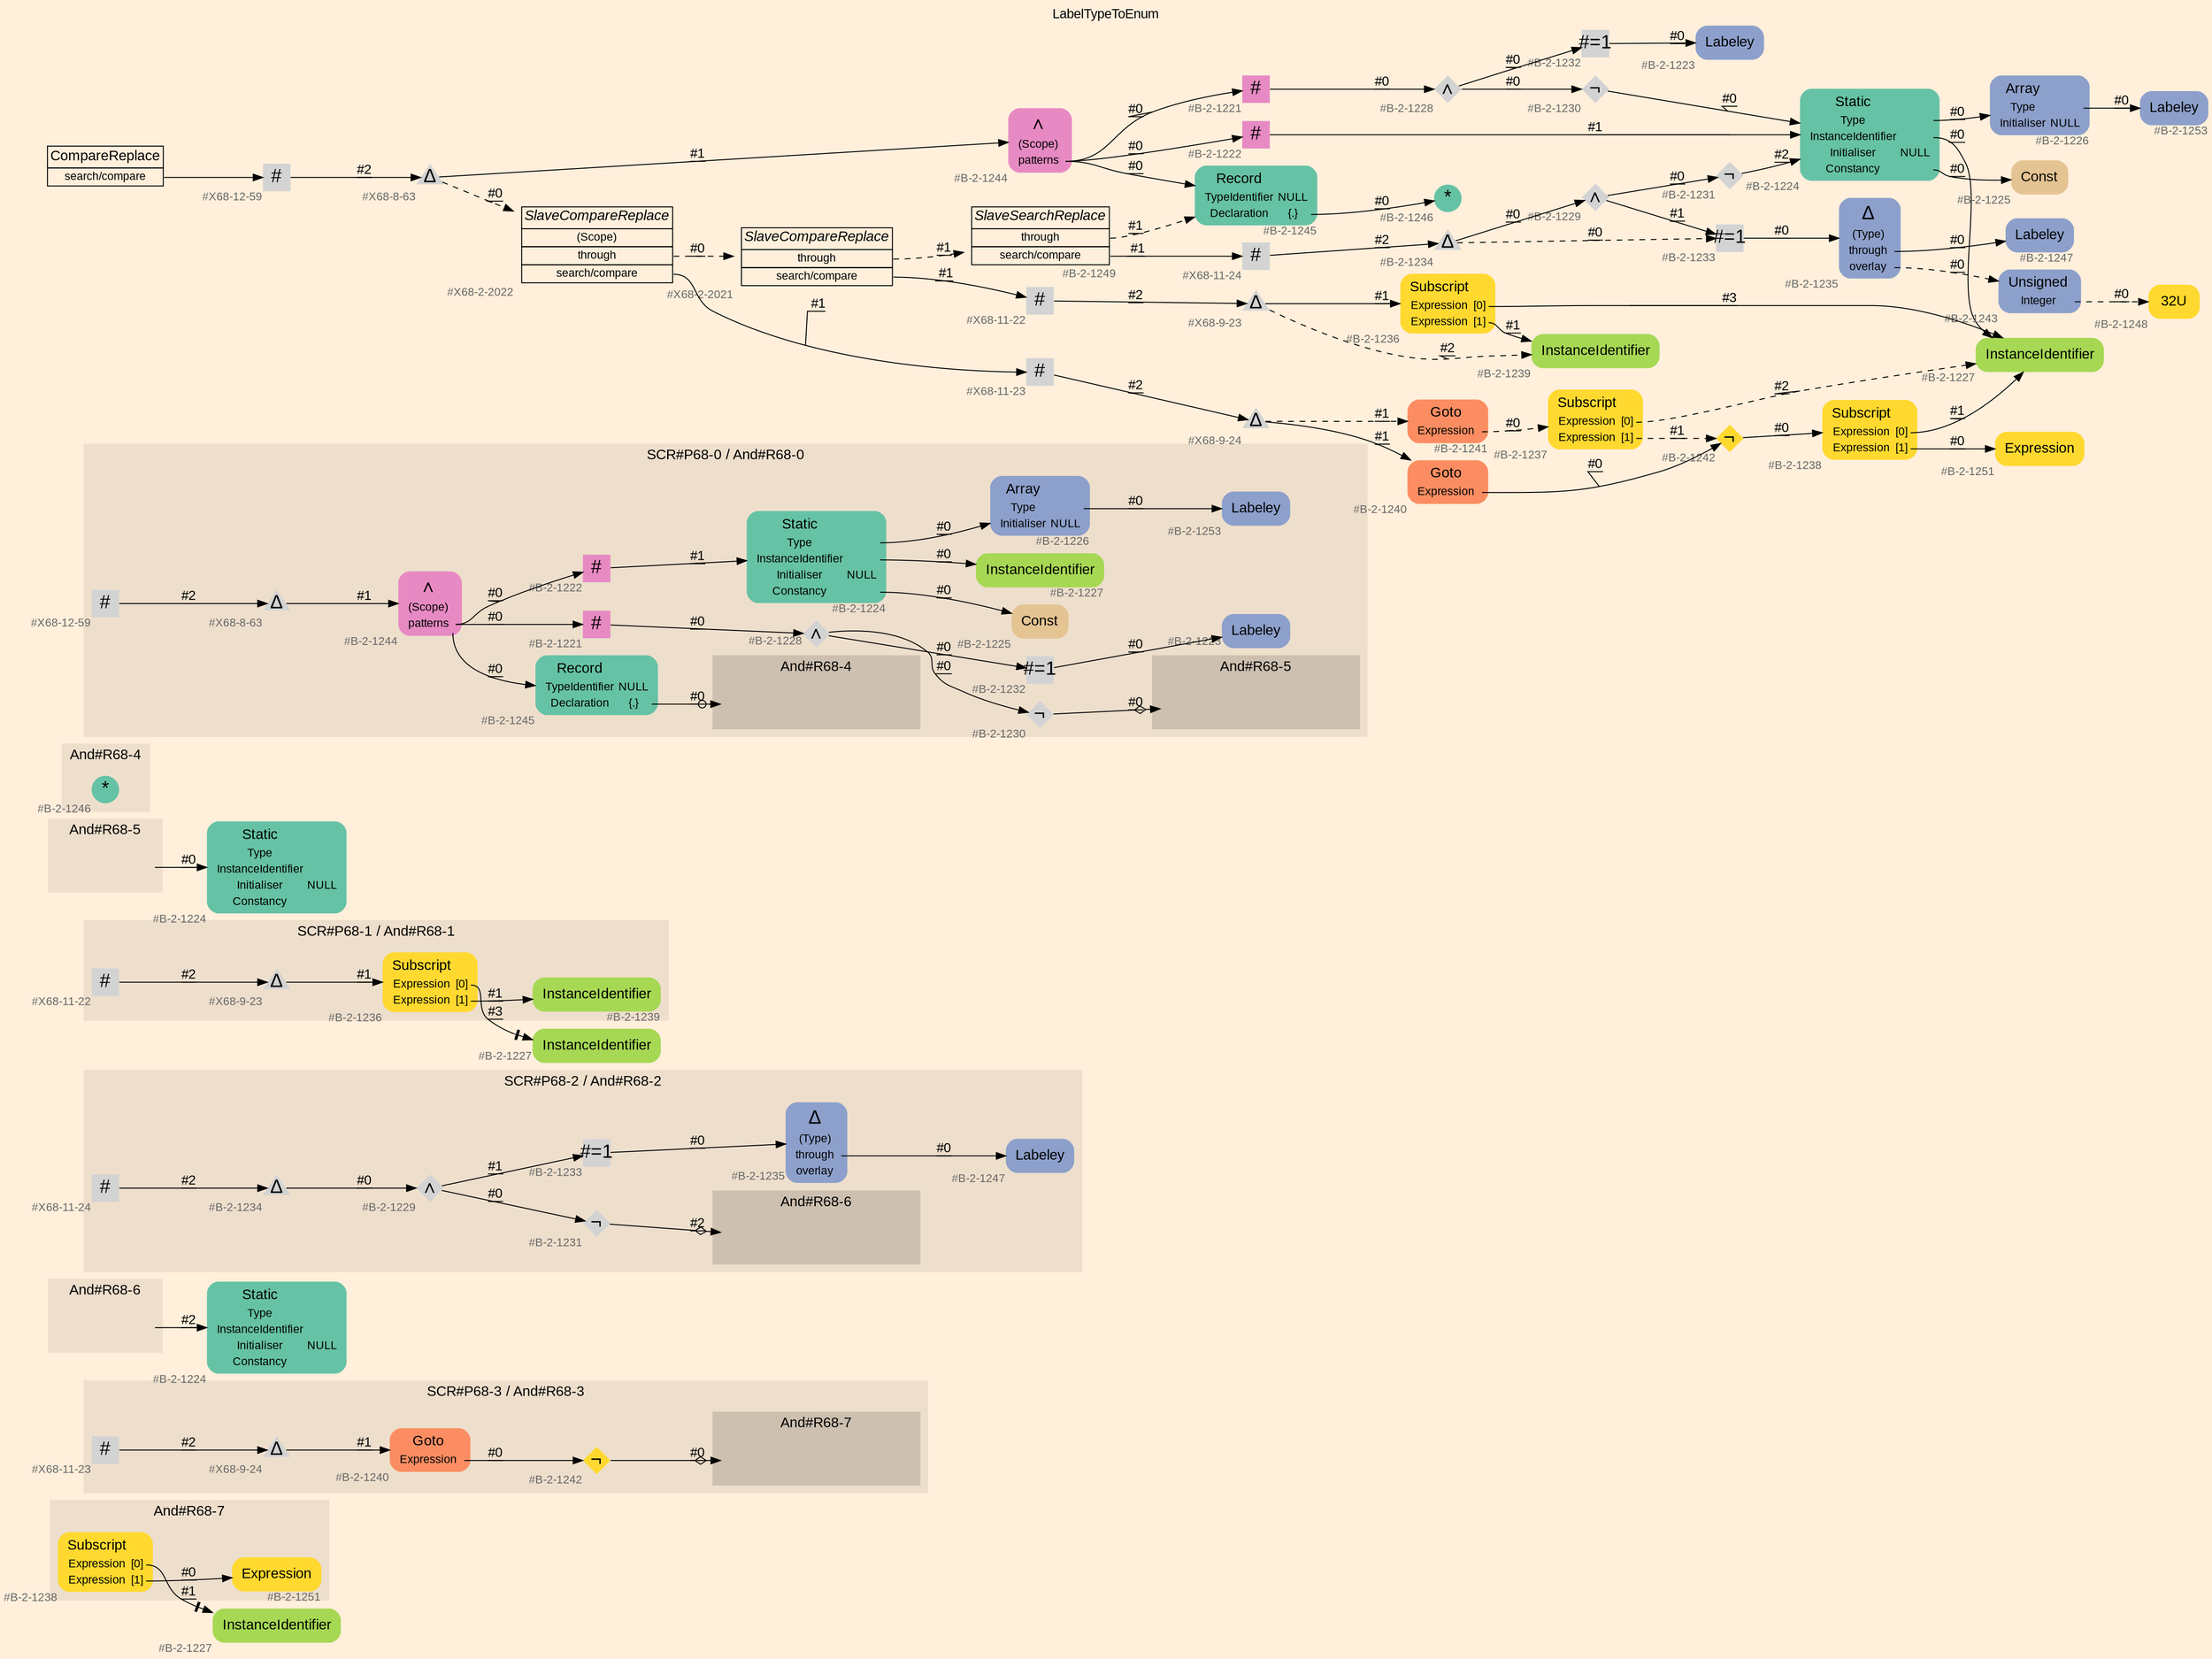 digraph "LabelTypeToEnum" {
label = "LabelTypeToEnum"
labelloc = t
graph [
    rankdir = "LR"
    ranksep = 0.3
    bgcolor = antiquewhite1
    color = black
    fontcolor = black
    fontname = "Arial"
];
node [
    fontname = "Arial"
];
edge [
    fontname = "Arial"
];

// -------------------- figure And#R68-7 --------------------
// -------- region And#R68-7 ----------
subgraph "clusterAnd#R68-7" {
    label = "And#R68-7"
    style = "filled"
    color = antiquewhite2
    fontsize = "15"
    // -------- block And#R68-7/#B-2-1251 ----------
    "And#R68-7/#B-2-1251" [
        fillcolor = "/set28/6"
        xlabel = "#B-2-1251"
        fontsize = "12"
        fontcolor = grey40
        shape = "plaintext"
        label = <<TABLE BORDER="0" CELLBORDER="0" CELLSPACING="0">
         <TR><TD><FONT COLOR="black" POINT-SIZE="15">Expression</FONT></TD></TR>
        </TABLE>>
        style = "rounded,filled"
    ];
    
    // -------- block And#R68-7/#B-2-1238 ----------
    "And#R68-7/#B-2-1238" [
        fillcolor = "/set28/6"
        xlabel = "#B-2-1238"
        fontsize = "12"
        fontcolor = grey40
        shape = "plaintext"
        label = <<TABLE BORDER="0" CELLBORDER="0" CELLSPACING="0">
         <TR><TD><FONT COLOR="black" POINT-SIZE="15">Subscript</FONT></TD></TR>
         <TR><TD><FONT COLOR="black" POINT-SIZE="12">Expression</FONT></TD><TD PORT="port0"><FONT COLOR="black" POINT-SIZE="12">[0]</FONT></TD></TR>
         <TR><TD><FONT COLOR="black" POINT-SIZE="12">Expression</FONT></TD><TD PORT="port1"><FONT COLOR="black" POINT-SIZE="12">[1]</FONT></TD></TR>
        </TABLE>>
        style = "rounded,filled"
    ];
    
}

// -------- block And#R68-7/#B-2-1227 ----------
"And#R68-7/#B-2-1227" [
    fillcolor = "/set28/5"
    xlabel = "#B-2-1227"
    fontsize = "12"
    fontcolor = grey40
    shape = "plaintext"
    label = <<TABLE BORDER="0" CELLBORDER="0" CELLSPACING="0">
     <TR><TD><FONT COLOR="black" POINT-SIZE="15">InstanceIdentifier</FONT></TD></TR>
    </TABLE>>
    style = "rounded,filled"
];

"And#R68-7/#B-2-1238":port0 -> "And#R68-7/#B-2-1227" [
    arrowhead="normalnonetee"
    label = "#1"
    decorate = true
    color = black
    fontcolor = black
];

"And#R68-7/#B-2-1238":port1 -> "And#R68-7/#B-2-1251" [
    label = "#0"
    decorate = true
    color = black
    fontcolor = black
];


// -------------------- figure And#R68-3 --------------------
// -------- region And#R68-3 ----------
subgraph "clusterAnd#R68-3" {
    label = "SCR#P68-3 / And#R68-3"
    style = "filled"
    color = antiquewhite2
    fontsize = "15"
    // -------- block And#R68-3/#B-2-1240 ----------
    "And#R68-3/#B-2-1240" [
        fillcolor = "/set28/2"
        xlabel = "#B-2-1240"
        fontsize = "12"
        fontcolor = grey40
        shape = "plaintext"
        label = <<TABLE BORDER="0" CELLBORDER="0" CELLSPACING="0">
         <TR><TD><FONT COLOR="black" POINT-SIZE="15">Goto</FONT></TD></TR>
         <TR><TD><FONT COLOR="black" POINT-SIZE="12">Expression</FONT></TD><TD PORT="port0"></TD></TR>
        </TABLE>>
        style = "rounded,filled"
    ];
    
    // -------- block And#R68-3/#B-2-1242 ----------
    "And#R68-3/#B-2-1242" [
        fillcolor = "/set28/6"
        xlabel = "#B-2-1242"
        fontsize = "12"
        fontcolor = grey40
        shape = "diamond"
        label = <<FONT COLOR="black" POINT-SIZE="20">¬</FONT>>
        style = "filled"
        penwidth = 0.0
        fixedsize = true
        width = 0.4
        height = 0.4
    ];
    
    // -------- block And#R68-3/#X68-9-24 ----------
    "And#R68-3/#X68-9-24" [
        xlabel = "#X68-9-24"
        fontsize = "12"
        fontcolor = grey40
        shape = "triangle"
        label = <<FONT COLOR="black" POINT-SIZE="20">Δ</FONT>>
        style = "filled"
        penwidth = 0.0
        fixedsize = true
        width = 0.4
        height = 0.4
    ];
    
    // -------- block And#R68-3/#X68-11-23 ----------
    "And#R68-3/#X68-11-23" [
        xlabel = "#X68-11-23"
        fontsize = "12"
        fontcolor = grey40
        shape = "square"
        label = <<FONT COLOR="black" POINT-SIZE="20">#</FONT>>
        style = "filled"
        penwidth = 0.0
        fixedsize = true
        width = 0.4
        height = 0.4
    ];
    
    // -------- region And#R68-3/And#R68-7 ----------
    subgraph "clusterAnd#R68-3/And#R68-7" {
        label = "And#R68-7"
        style = "filled"
        color = antiquewhite3
        fontsize = "15"
        // -------- block And#R68-3/And#R68-7/#B-2-1238 ----------
        "And#R68-3/And#R68-7/#B-2-1238" [
            fillcolor = "/set28/6"
            xlabel = "#B-2-1238"
            fontsize = "12"
            fontcolor = grey40
            shape = "none"
            style = "invisible"
        ];
        
    }
    
}

"And#R68-3/#B-2-1240":port0 -> "And#R68-3/#B-2-1242" [
    label = "#0"
    decorate = true
    color = black
    fontcolor = black
];

"And#R68-3/#B-2-1242" -> "And#R68-3/And#R68-7/#B-2-1238" [
    arrowhead="normalnoneodiamond"
    label = "#0"
    decorate = true
    color = black
    fontcolor = black
];

"And#R68-3/#X68-9-24" -> "And#R68-3/#B-2-1240" [
    label = "#1"
    decorate = true
    color = black
    fontcolor = black
];

"And#R68-3/#X68-11-23" -> "And#R68-3/#X68-9-24" [
    label = "#2"
    decorate = true
    color = black
    fontcolor = black
];


// -------------------- figure And#R68-6 --------------------
// -------- region And#R68-6 ----------
subgraph "clusterAnd#R68-6" {
    label = "And#R68-6"
    style = "filled"
    color = antiquewhite2
    fontsize = "15"
    // -------- block And#R68-6/IRIP ----------
    "And#R68-6/IRIP" [
        fontsize = "12"
        fontcolor = grey40
        shape = "none"
        style = "invisible"
    ];
    
}

// -------- block And#R68-6/#B-2-1224 ----------
"And#R68-6/#B-2-1224" [
    fillcolor = "/set28/1"
    xlabel = "#B-2-1224"
    fontsize = "12"
    fontcolor = grey40
    shape = "plaintext"
    label = <<TABLE BORDER="0" CELLBORDER="0" CELLSPACING="0">
     <TR><TD><FONT COLOR="black" POINT-SIZE="15">Static</FONT></TD></TR>
     <TR><TD><FONT COLOR="black" POINT-SIZE="12">Type</FONT></TD><TD PORT="port0"></TD></TR>
     <TR><TD><FONT COLOR="black" POINT-SIZE="12">InstanceIdentifier</FONT></TD><TD PORT="port1"></TD></TR>
     <TR><TD><FONT COLOR="black" POINT-SIZE="12">Initialiser</FONT></TD><TD PORT="port2"><FONT COLOR="black" POINT-SIZE="12">NULL</FONT></TD></TR>
     <TR><TD><FONT COLOR="black" POINT-SIZE="12">Constancy</FONT></TD><TD PORT="port3"></TD></TR>
    </TABLE>>
    style = "rounded,filled"
];

"And#R68-6/IRIP" -> "And#R68-6/#B-2-1224" [
    label = "#2"
    decorate = true
    color = black
    fontcolor = black
];


// -------------------- figure And#R68-2 --------------------
// -------- region And#R68-2 ----------
subgraph "clusterAnd#R68-2" {
    label = "SCR#P68-2 / And#R68-2"
    style = "filled"
    color = antiquewhite2
    fontsize = "15"
    // -------- block And#R68-2/#X68-11-24 ----------
    "And#R68-2/#X68-11-24" [
        xlabel = "#X68-11-24"
        fontsize = "12"
        fontcolor = grey40
        shape = "square"
        label = <<FONT COLOR="black" POINT-SIZE="20">#</FONT>>
        style = "filled"
        penwidth = 0.0
        fixedsize = true
        width = 0.4
        height = 0.4
    ];
    
    // -------- block And#R68-2/#B-2-1231 ----------
    "And#R68-2/#B-2-1231" [
        xlabel = "#B-2-1231"
        fontsize = "12"
        fontcolor = grey40
        shape = "diamond"
        label = <<FONT COLOR="black" POINT-SIZE="20">¬</FONT>>
        style = "filled"
        penwidth = 0.0
        fixedsize = true
        width = 0.4
        height = 0.4
    ];
    
    // -------- block And#R68-2/#B-2-1235 ----------
    "And#R68-2/#B-2-1235" [
        fillcolor = "/set28/3"
        xlabel = "#B-2-1235"
        fontsize = "12"
        fontcolor = grey40
        shape = "plaintext"
        label = <<TABLE BORDER="0" CELLBORDER="0" CELLSPACING="0">
         <TR><TD><FONT COLOR="black" POINT-SIZE="20">Δ</FONT></TD></TR>
         <TR><TD><FONT COLOR="black" POINT-SIZE="12">(Type)</FONT></TD><TD PORT="port0"></TD></TR>
         <TR><TD><FONT COLOR="black" POINT-SIZE="12">through</FONT></TD><TD PORT="port1"></TD></TR>
         <TR><TD><FONT COLOR="black" POINT-SIZE="12">overlay</FONT></TD><TD PORT="port2"></TD></TR>
        </TABLE>>
        style = "rounded,filled"
    ];
    
    // -------- block And#R68-2/#B-2-1233 ----------
    "And#R68-2/#B-2-1233" [
        xlabel = "#B-2-1233"
        fontsize = "12"
        fontcolor = grey40
        shape = "square"
        label = <<FONT COLOR="black" POINT-SIZE="20">#=1</FONT>>
        style = "filled"
        penwidth = 0.0
        fixedsize = true
        width = 0.4
        height = 0.4
    ];
    
    // -------- block And#R68-2/#B-2-1234 ----------
    "And#R68-2/#B-2-1234" [
        xlabel = "#B-2-1234"
        fontsize = "12"
        fontcolor = grey40
        shape = "triangle"
        label = <<FONT COLOR="black" POINT-SIZE="20">Δ</FONT>>
        style = "filled"
        penwidth = 0.0
        fixedsize = true
        width = 0.4
        height = 0.4
    ];
    
    // -------- block And#R68-2/#B-2-1229 ----------
    "And#R68-2/#B-2-1229" [
        xlabel = "#B-2-1229"
        fontsize = "12"
        fontcolor = grey40
        shape = "diamond"
        label = <<FONT COLOR="black" POINT-SIZE="20">∧</FONT>>
        style = "filled"
        penwidth = 0.0
        fixedsize = true
        width = 0.4
        height = 0.4
    ];
    
    // -------- block And#R68-2/#B-2-1247 ----------
    "And#R68-2/#B-2-1247" [
        fillcolor = "/set28/3"
        xlabel = "#B-2-1247"
        fontsize = "12"
        fontcolor = grey40
        shape = "plaintext"
        label = <<TABLE BORDER="0" CELLBORDER="0" CELLSPACING="0">
         <TR><TD><FONT COLOR="black" POINT-SIZE="15">Labeley</FONT></TD></TR>
        </TABLE>>
        style = "rounded,filled"
    ];
    
    // -------- region And#R68-2/And#R68-6 ----------
    subgraph "clusterAnd#R68-2/And#R68-6" {
        label = "And#R68-6"
        style = "filled"
        color = antiquewhite3
        fontsize = "15"
        // -------- block And#R68-2/And#R68-6/#B-2-1224 ----------
        "And#R68-2/And#R68-6/#B-2-1224" [
            fillcolor = "/set28/1"
            xlabel = "#B-2-1224"
            fontsize = "12"
            fontcolor = grey40
            shape = "none"
            style = "invisible"
        ];
        
    }
    
}

"And#R68-2/#X68-11-24" -> "And#R68-2/#B-2-1234" [
    label = "#2"
    decorate = true
    color = black
    fontcolor = black
];

"And#R68-2/#B-2-1231" -> "And#R68-2/And#R68-6/#B-2-1224" [
    arrowhead="normalnoneodiamond"
    label = "#2"
    decorate = true
    color = black
    fontcolor = black
];

"And#R68-2/#B-2-1235":port1 -> "And#R68-2/#B-2-1247" [
    label = "#0"
    decorate = true
    color = black
    fontcolor = black
];

"And#R68-2/#B-2-1233" -> "And#R68-2/#B-2-1235" [
    label = "#0"
    decorate = true
    color = black
    fontcolor = black
];

"And#R68-2/#B-2-1234" -> "And#R68-2/#B-2-1229" [
    label = "#0"
    decorate = true
    color = black
    fontcolor = black
];

"And#R68-2/#B-2-1229" -> "And#R68-2/#B-2-1233" [
    label = "#1"
    decorate = true
    color = black
    fontcolor = black
];

"And#R68-2/#B-2-1229" -> "And#R68-2/#B-2-1231" [
    label = "#0"
    decorate = true
    color = black
    fontcolor = black
];


// -------------------- figure And#R68-1 --------------------
// -------- region And#R68-1 ----------
subgraph "clusterAnd#R68-1" {
    label = "SCR#P68-1 / And#R68-1"
    style = "filled"
    color = antiquewhite2
    fontsize = "15"
    // -------- block And#R68-1/#B-2-1236 ----------
    "And#R68-1/#B-2-1236" [
        fillcolor = "/set28/6"
        xlabel = "#B-2-1236"
        fontsize = "12"
        fontcolor = grey40
        shape = "plaintext"
        label = <<TABLE BORDER="0" CELLBORDER="0" CELLSPACING="0">
         <TR><TD><FONT COLOR="black" POINT-SIZE="15">Subscript</FONT></TD></TR>
         <TR><TD><FONT COLOR="black" POINT-SIZE="12">Expression</FONT></TD><TD PORT="port0"><FONT COLOR="black" POINT-SIZE="12">[0]</FONT></TD></TR>
         <TR><TD><FONT COLOR="black" POINT-SIZE="12">Expression</FONT></TD><TD PORT="port1"><FONT COLOR="black" POINT-SIZE="12">[1]</FONT></TD></TR>
        </TABLE>>
        style = "rounded,filled"
    ];
    
    // -------- block And#R68-1/#B-2-1239 ----------
    "And#R68-1/#B-2-1239" [
        fillcolor = "/set28/5"
        xlabel = "#B-2-1239"
        fontsize = "12"
        fontcolor = grey40
        shape = "plaintext"
        label = <<TABLE BORDER="0" CELLBORDER="0" CELLSPACING="0">
         <TR><TD><FONT COLOR="black" POINT-SIZE="15">InstanceIdentifier</FONT></TD></TR>
        </TABLE>>
        style = "rounded,filled"
    ];
    
    // -------- block And#R68-1/#X68-9-23 ----------
    "And#R68-1/#X68-9-23" [
        xlabel = "#X68-9-23"
        fontsize = "12"
        fontcolor = grey40
        shape = "triangle"
        label = <<FONT COLOR="black" POINT-SIZE="20">Δ</FONT>>
        style = "filled"
        penwidth = 0.0
        fixedsize = true
        width = 0.4
        height = 0.4
    ];
    
    // -------- block And#R68-1/#X68-11-22 ----------
    "And#R68-1/#X68-11-22" [
        xlabel = "#X68-11-22"
        fontsize = "12"
        fontcolor = grey40
        shape = "square"
        label = <<FONT COLOR="black" POINT-SIZE="20">#</FONT>>
        style = "filled"
        penwidth = 0.0
        fixedsize = true
        width = 0.4
        height = 0.4
    ];
    
}

// -------- block And#R68-1/#B-2-1227 ----------
"And#R68-1/#B-2-1227" [
    fillcolor = "/set28/5"
    xlabel = "#B-2-1227"
    fontsize = "12"
    fontcolor = grey40
    shape = "plaintext"
    label = <<TABLE BORDER="0" CELLBORDER="0" CELLSPACING="0">
     <TR><TD><FONT COLOR="black" POINT-SIZE="15">InstanceIdentifier</FONT></TD></TR>
    </TABLE>>
    style = "rounded,filled"
];

"And#R68-1/#B-2-1236":port0 -> "And#R68-1/#B-2-1227" [
    arrowhead="normalnonetee"
    label = "#3"
    decorate = true
    color = black
    fontcolor = black
];

"And#R68-1/#B-2-1236":port1 -> "And#R68-1/#B-2-1239" [
    label = "#1"
    decorate = true
    color = black
    fontcolor = black
];

"And#R68-1/#X68-9-23" -> "And#R68-1/#B-2-1236" [
    label = "#1"
    decorate = true
    color = black
    fontcolor = black
];

"And#R68-1/#X68-11-22" -> "And#R68-1/#X68-9-23" [
    label = "#2"
    decorate = true
    color = black
    fontcolor = black
];


// -------------------- figure And#R68-5 --------------------
// -------- region And#R68-5 ----------
subgraph "clusterAnd#R68-5" {
    label = "And#R68-5"
    style = "filled"
    color = antiquewhite2
    fontsize = "15"
    // -------- block And#R68-5/IRIP ----------
    "And#R68-5/IRIP" [
        fontsize = "12"
        fontcolor = grey40
        shape = "none"
        style = "invisible"
    ];
    
}

// -------- block And#R68-5/#B-2-1224 ----------
"And#R68-5/#B-2-1224" [
    fillcolor = "/set28/1"
    xlabel = "#B-2-1224"
    fontsize = "12"
    fontcolor = grey40
    shape = "plaintext"
    label = <<TABLE BORDER="0" CELLBORDER="0" CELLSPACING="0">
     <TR><TD><FONT COLOR="black" POINT-SIZE="15">Static</FONT></TD></TR>
     <TR><TD><FONT COLOR="black" POINT-SIZE="12">Type</FONT></TD><TD PORT="port0"></TD></TR>
     <TR><TD><FONT COLOR="black" POINT-SIZE="12">InstanceIdentifier</FONT></TD><TD PORT="port1"></TD></TR>
     <TR><TD><FONT COLOR="black" POINT-SIZE="12">Initialiser</FONT></TD><TD PORT="port2"><FONT COLOR="black" POINT-SIZE="12">NULL</FONT></TD></TR>
     <TR><TD><FONT COLOR="black" POINT-SIZE="12">Constancy</FONT></TD><TD PORT="port3"></TD></TR>
    </TABLE>>
    style = "rounded,filled"
];

"And#R68-5/IRIP" -> "And#R68-5/#B-2-1224" [
    label = "#0"
    decorate = true
    color = black
    fontcolor = black
];


// -------------------- figure And#R68-4 --------------------
// -------- region And#R68-4 ----------
subgraph "clusterAnd#R68-4" {
    label = "And#R68-4"
    style = "filled"
    color = antiquewhite2
    fontsize = "15"
    // -------- block And#R68-4/#B-2-1246 ----------
    "And#R68-4/#B-2-1246" [
        fillcolor = "/set28/1"
        xlabel = "#B-2-1246"
        fontsize = "12"
        fontcolor = grey40
        shape = "circle"
        label = <<FONT COLOR="black" POINT-SIZE="20">*</FONT>>
        style = "filled"
        penwidth = 0.0
        fixedsize = true
        width = 0.4
        height = 0.4
    ];
    
}


// -------------------- figure And#R68-0 --------------------
// -------- region And#R68-0 ----------
subgraph "clusterAnd#R68-0" {
    label = "SCR#P68-0 / And#R68-0"
    style = "filled"
    color = antiquewhite2
    fontsize = "15"
    // -------- block And#R68-0/#B-2-1226 ----------
    "And#R68-0/#B-2-1226" [
        fillcolor = "/set28/3"
        xlabel = "#B-2-1226"
        fontsize = "12"
        fontcolor = grey40
        shape = "plaintext"
        label = <<TABLE BORDER="0" CELLBORDER="0" CELLSPACING="0">
         <TR><TD><FONT COLOR="black" POINT-SIZE="15">Array</FONT></TD></TR>
         <TR><TD><FONT COLOR="black" POINT-SIZE="12">Type</FONT></TD><TD PORT="port0"></TD></TR>
         <TR><TD><FONT COLOR="black" POINT-SIZE="12">Initialiser</FONT></TD><TD PORT="port1"><FONT COLOR="black" POINT-SIZE="12">NULL</FONT></TD></TR>
        </TABLE>>
        style = "rounded,filled"
    ];
    
    // -------- block And#R68-0/#B-2-1223 ----------
    "And#R68-0/#B-2-1223" [
        fillcolor = "/set28/3"
        xlabel = "#B-2-1223"
        fontsize = "12"
        fontcolor = grey40
        shape = "plaintext"
        label = <<TABLE BORDER="0" CELLBORDER="0" CELLSPACING="0">
         <TR><TD><FONT COLOR="black" POINT-SIZE="15">Labeley</FONT></TD></TR>
        </TABLE>>
        style = "rounded,filled"
    ];
    
    // -------- block And#R68-0/#X68-8-63 ----------
    "And#R68-0/#X68-8-63" [
        xlabel = "#X68-8-63"
        fontsize = "12"
        fontcolor = grey40
        shape = "triangle"
        label = <<FONT COLOR="black" POINT-SIZE="20">Δ</FONT>>
        style = "filled"
        penwidth = 0.0
        fixedsize = true
        width = 0.4
        height = 0.4
    ];
    
    // -------- block And#R68-0/#B-2-1232 ----------
    "And#R68-0/#B-2-1232" [
        xlabel = "#B-2-1232"
        fontsize = "12"
        fontcolor = grey40
        shape = "square"
        label = <<FONT COLOR="black" POINT-SIZE="20">#=1</FONT>>
        style = "filled"
        penwidth = 0.0
        fixedsize = true
        width = 0.4
        height = 0.4
    ];
    
    // -------- block And#R68-0/#B-2-1245 ----------
    "And#R68-0/#B-2-1245" [
        fillcolor = "/set28/1"
        xlabel = "#B-2-1245"
        fontsize = "12"
        fontcolor = grey40
        shape = "plaintext"
        label = <<TABLE BORDER="0" CELLBORDER="0" CELLSPACING="0">
         <TR><TD><FONT COLOR="black" POINT-SIZE="15">Record</FONT></TD></TR>
         <TR><TD><FONT COLOR="black" POINT-SIZE="12">TypeIdentifier</FONT></TD><TD PORT="port0"><FONT COLOR="black" POINT-SIZE="12">NULL</FONT></TD></TR>
         <TR><TD><FONT COLOR="black" POINT-SIZE="12">Declaration</FONT></TD><TD PORT="port1"><FONT COLOR="black" POINT-SIZE="12">{.}</FONT></TD></TR>
        </TABLE>>
        style = "rounded,filled"
    ];
    
    // -------- block And#R68-0/#B-2-1221 ----------
    "And#R68-0/#B-2-1221" [
        fillcolor = "/set28/4"
        xlabel = "#B-2-1221"
        fontsize = "12"
        fontcolor = grey40
        shape = "square"
        label = <<FONT COLOR="black" POINT-SIZE="20">#</FONT>>
        style = "filled"
        penwidth = 0.0
        fixedsize = true
        width = 0.4
        height = 0.4
    ];
    
    // -------- block And#R68-0/#X68-12-59 ----------
    "And#R68-0/#X68-12-59" [
        xlabel = "#X68-12-59"
        fontsize = "12"
        fontcolor = grey40
        shape = "square"
        label = <<FONT COLOR="black" POINT-SIZE="20">#</FONT>>
        style = "filled"
        penwidth = 0.0
        fixedsize = true
        width = 0.4
        height = 0.4
    ];
    
    // -------- block And#R68-0/#B-2-1228 ----------
    "And#R68-0/#B-2-1228" [
        xlabel = "#B-2-1228"
        fontsize = "12"
        fontcolor = grey40
        shape = "diamond"
        label = <<FONT COLOR="black" POINT-SIZE="20">∧</FONT>>
        style = "filled"
        penwidth = 0.0
        fixedsize = true
        width = 0.4
        height = 0.4
    ];
    
    // -------- block And#R68-0/#B-2-1222 ----------
    "And#R68-0/#B-2-1222" [
        fillcolor = "/set28/4"
        xlabel = "#B-2-1222"
        fontsize = "12"
        fontcolor = grey40
        shape = "square"
        label = <<FONT COLOR="black" POINT-SIZE="20">#</FONT>>
        style = "filled"
        penwidth = 0.0
        fixedsize = true
        width = 0.4
        height = 0.4
    ];
    
    // -------- block And#R68-0/#B-2-1227 ----------
    "And#R68-0/#B-2-1227" [
        fillcolor = "/set28/5"
        xlabel = "#B-2-1227"
        fontsize = "12"
        fontcolor = grey40
        shape = "plaintext"
        label = <<TABLE BORDER="0" CELLBORDER="0" CELLSPACING="0">
         <TR><TD><FONT COLOR="black" POINT-SIZE="15">InstanceIdentifier</FONT></TD></TR>
        </TABLE>>
        style = "rounded,filled"
    ];
    
    // -------- block And#R68-0/#B-2-1224 ----------
    "And#R68-0/#B-2-1224" [
        fillcolor = "/set28/1"
        xlabel = "#B-2-1224"
        fontsize = "12"
        fontcolor = grey40
        shape = "plaintext"
        label = <<TABLE BORDER="0" CELLBORDER="0" CELLSPACING="0">
         <TR><TD><FONT COLOR="black" POINT-SIZE="15">Static</FONT></TD></TR>
         <TR><TD><FONT COLOR="black" POINT-SIZE="12">Type</FONT></TD><TD PORT="port0"></TD></TR>
         <TR><TD><FONT COLOR="black" POINT-SIZE="12">InstanceIdentifier</FONT></TD><TD PORT="port1"></TD></TR>
         <TR><TD><FONT COLOR="black" POINT-SIZE="12">Initialiser</FONT></TD><TD PORT="port2"><FONT COLOR="black" POINT-SIZE="12">NULL</FONT></TD></TR>
         <TR><TD><FONT COLOR="black" POINT-SIZE="12">Constancy</FONT></TD><TD PORT="port3"></TD></TR>
        </TABLE>>
        style = "rounded,filled"
    ];
    
    // -------- block And#R68-0/#B-2-1244 ----------
    "And#R68-0/#B-2-1244" [
        fillcolor = "/set28/4"
        xlabel = "#B-2-1244"
        fontsize = "12"
        fontcolor = grey40
        shape = "plaintext"
        label = <<TABLE BORDER="0" CELLBORDER="0" CELLSPACING="0">
         <TR><TD><FONT COLOR="black" POINT-SIZE="20">∧</FONT></TD></TR>
         <TR><TD><FONT COLOR="black" POINT-SIZE="12">(Scope)</FONT></TD><TD PORT="port0"></TD></TR>
         <TR><TD><FONT COLOR="black" POINT-SIZE="12">patterns</FONT></TD><TD PORT="port1"></TD></TR>
        </TABLE>>
        style = "rounded,filled"
    ];
    
    // -------- block And#R68-0/#B-2-1230 ----------
    "And#R68-0/#B-2-1230" [
        xlabel = "#B-2-1230"
        fontsize = "12"
        fontcolor = grey40
        shape = "diamond"
        label = <<FONT COLOR="black" POINT-SIZE="20">¬</FONT>>
        style = "filled"
        penwidth = 0.0
        fixedsize = true
        width = 0.4
        height = 0.4
    ];
    
    // -------- block And#R68-0/#B-2-1253 ----------
    "And#R68-0/#B-2-1253" [
        fillcolor = "/set28/3"
        xlabel = "#B-2-1253"
        fontsize = "12"
        fontcolor = grey40
        shape = "plaintext"
        label = <<TABLE BORDER="0" CELLBORDER="0" CELLSPACING="0">
         <TR><TD><FONT COLOR="black" POINT-SIZE="15">Labeley</FONT></TD></TR>
        </TABLE>>
        style = "rounded,filled"
    ];
    
    // -------- block And#R68-0/#B-2-1225 ----------
    "And#R68-0/#B-2-1225" [
        fillcolor = "/set28/7"
        xlabel = "#B-2-1225"
        fontsize = "12"
        fontcolor = grey40
        shape = "plaintext"
        label = <<TABLE BORDER="0" CELLBORDER="0" CELLSPACING="0">
         <TR><TD><FONT COLOR="black" POINT-SIZE="15">Const</FONT></TD></TR>
        </TABLE>>
        style = "rounded,filled"
    ];
    
    // -------- region And#R68-0/And#R68-4 ----------
    subgraph "clusterAnd#R68-0/And#R68-4" {
        label = "And#R68-4"
        style = "filled"
        color = antiquewhite3
        fontsize = "15"
        // -------- block And#R68-0/And#R68-4/#B-2-1246 ----------
        "And#R68-0/And#R68-4/#B-2-1246" [
            fillcolor = "/set28/1"
            xlabel = "#B-2-1246"
            fontsize = "12"
            fontcolor = grey40
            shape = "none"
            style = "invisible"
        ];
        
    }
    
    // -------- region And#R68-0/And#R68-5 ----------
    subgraph "clusterAnd#R68-0/And#R68-5" {
        label = "And#R68-5"
        style = "filled"
        color = antiquewhite3
        fontsize = "15"
        // -------- block And#R68-0/And#R68-5/#B-2-1224 ----------
        "And#R68-0/And#R68-5/#B-2-1224" [
            fillcolor = "/set28/1"
            xlabel = "#B-2-1224"
            fontsize = "12"
            fontcolor = grey40
            shape = "none"
            style = "invisible"
        ];
        
    }
    
}

"And#R68-0/#B-2-1226":port0 -> "And#R68-0/#B-2-1253" [
    label = "#0"
    decorate = true
    color = black
    fontcolor = black
];

"And#R68-0/#X68-8-63" -> "And#R68-0/#B-2-1244" [
    label = "#1"
    decorate = true
    color = black
    fontcolor = black
];

"And#R68-0/#B-2-1232" -> "And#R68-0/#B-2-1223" [
    label = "#0"
    decorate = true
    color = black
    fontcolor = black
];

"And#R68-0/#B-2-1245":port1 -> "And#R68-0/And#R68-4/#B-2-1246" [
    arrowhead="normalnoneodot"
    label = "#0"
    decorate = true
    color = black
    fontcolor = black
];

"And#R68-0/#B-2-1221" -> "And#R68-0/#B-2-1228" [
    label = "#0"
    decorate = true
    color = black
    fontcolor = black
];

"And#R68-0/#X68-12-59" -> "And#R68-0/#X68-8-63" [
    label = "#2"
    decorate = true
    color = black
    fontcolor = black
];

"And#R68-0/#B-2-1228" -> "And#R68-0/#B-2-1232" [
    label = "#0"
    decorate = true
    color = black
    fontcolor = black
];

"And#R68-0/#B-2-1228" -> "And#R68-0/#B-2-1230" [
    label = "#0"
    decorate = true
    color = black
    fontcolor = black
];

"And#R68-0/#B-2-1222" -> "And#R68-0/#B-2-1224" [
    label = "#1"
    decorate = true
    color = black
    fontcolor = black
];

"And#R68-0/#B-2-1224":port0 -> "And#R68-0/#B-2-1226" [
    label = "#0"
    decorate = true
    color = black
    fontcolor = black
];

"And#R68-0/#B-2-1224":port1 -> "And#R68-0/#B-2-1227" [
    label = "#0"
    decorate = true
    color = black
    fontcolor = black
];

"And#R68-0/#B-2-1224":port3 -> "And#R68-0/#B-2-1225" [
    label = "#0"
    decorate = true
    color = black
    fontcolor = black
];

"And#R68-0/#B-2-1244":port1 -> "And#R68-0/#B-2-1245" [
    label = "#0"
    decorate = true
    color = black
    fontcolor = black
];

"And#R68-0/#B-2-1244":port1 -> "And#R68-0/#B-2-1221" [
    label = "#0"
    decorate = true
    color = black
    fontcolor = black
];

"And#R68-0/#B-2-1244":port1 -> "And#R68-0/#B-2-1222" [
    label = "#0"
    decorate = true
    color = black
    fontcolor = black
];

"And#R68-0/#B-2-1230" -> "And#R68-0/And#R68-5/#B-2-1224" [
    arrowhead="normalnoneodiamond"
    label = "#0"
    decorate = true
    color = black
    fontcolor = black
];


// -------------------- transformation figure --------------------
// -------- block CR#X68-10-68 ----------
"CR#X68-10-68" [
    fillcolor = antiquewhite1
    fontsize = "12"
    fontcolor = grey40
    shape = "plaintext"
    label = <<TABLE BORDER="0" CELLBORDER="1" CELLSPACING="0">
     <TR><TD><FONT COLOR="black" POINT-SIZE="15">CompareReplace</FONT></TD></TR>
     <TR><TD PORT="port0"><FONT COLOR="black" POINT-SIZE="12">search/compare</FONT></TD></TR>
    </TABLE>>
    style = "filled"
    color = black
];

// -------- block #X68-12-59 ----------
"#X68-12-59" [
    xlabel = "#X68-12-59"
    fontsize = "12"
    fontcolor = grey40
    shape = "square"
    label = <<FONT COLOR="black" POINT-SIZE="20">#</FONT>>
    style = "filled"
    penwidth = 0.0
    fixedsize = true
    width = 0.4
    height = 0.4
];

// -------- block #X68-8-63 ----------
"#X68-8-63" [
    xlabel = "#X68-8-63"
    fontsize = "12"
    fontcolor = grey40
    shape = "triangle"
    label = <<FONT COLOR="black" POINT-SIZE="20">Δ</FONT>>
    style = "filled"
    penwidth = 0.0
    fixedsize = true
    width = 0.4
    height = 0.4
];

// -------- block #B-2-1244 ----------
"#B-2-1244" [
    fillcolor = "/set28/4"
    xlabel = "#B-2-1244"
    fontsize = "12"
    fontcolor = grey40
    shape = "plaintext"
    label = <<TABLE BORDER="0" CELLBORDER="0" CELLSPACING="0">
     <TR><TD><FONT COLOR="black" POINT-SIZE="20">∧</FONT></TD></TR>
     <TR><TD><FONT COLOR="black" POINT-SIZE="12">(Scope)</FONT></TD><TD PORT="port0"></TD></TR>
     <TR><TD><FONT COLOR="black" POINT-SIZE="12">patterns</FONT></TD><TD PORT="port1"></TD></TR>
    </TABLE>>
    style = "rounded,filled"
];

// -------- block #B-2-1245 ----------
"#B-2-1245" [
    fillcolor = "/set28/1"
    xlabel = "#B-2-1245"
    fontsize = "12"
    fontcolor = grey40
    shape = "plaintext"
    label = <<TABLE BORDER="0" CELLBORDER="0" CELLSPACING="0">
     <TR><TD><FONT COLOR="black" POINT-SIZE="15">Record</FONT></TD></TR>
     <TR><TD><FONT COLOR="black" POINT-SIZE="12">TypeIdentifier</FONT></TD><TD PORT="port0"><FONT COLOR="black" POINT-SIZE="12">NULL</FONT></TD></TR>
     <TR><TD><FONT COLOR="black" POINT-SIZE="12">Declaration</FONT></TD><TD PORT="port1"><FONT COLOR="black" POINT-SIZE="12">{.}</FONT></TD></TR>
    </TABLE>>
    style = "rounded,filled"
];

// -------- block #B-2-1246 ----------
"#B-2-1246" [
    fillcolor = "/set28/1"
    xlabel = "#B-2-1246"
    fontsize = "12"
    fontcolor = grey40
    shape = "circle"
    label = <<FONT COLOR="black" POINT-SIZE="20">*</FONT>>
    style = "filled"
    penwidth = 0.0
    fixedsize = true
    width = 0.4
    height = 0.4
];

// -------- block #B-2-1221 ----------
"#B-2-1221" [
    fillcolor = "/set28/4"
    xlabel = "#B-2-1221"
    fontsize = "12"
    fontcolor = grey40
    shape = "square"
    label = <<FONT COLOR="black" POINT-SIZE="20">#</FONT>>
    style = "filled"
    penwidth = 0.0
    fixedsize = true
    width = 0.4
    height = 0.4
];

// -------- block #B-2-1228 ----------
"#B-2-1228" [
    xlabel = "#B-2-1228"
    fontsize = "12"
    fontcolor = grey40
    shape = "diamond"
    label = <<FONT COLOR="black" POINT-SIZE="20">∧</FONT>>
    style = "filled"
    penwidth = 0.0
    fixedsize = true
    width = 0.4
    height = 0.4
];

// -------- block #B-2-1232 ----------
"#B-2-1232" [
    xlabel = "#B-2-1232"
    fontsize = "12"
    fontcolor = grey40
    shape = "square"
    label = <<FONT COLOR="black" POINT-SIZE="20">#=1</FONT>>
    style = "filled"
    penwidth = 0.0
    fixedsize = true
    width = 0.4
    height = 0.4
];

// -------- block #B-2-1223 ----------
"#B-2-1223" [
    fillcolor = "/set28/3"
    xlabel = "#B-2-1223"
    fontsize = "12"
    fontcolor = grey40
    shape = "plaintext"
    label = <<TABLE BORDER="0" CELLBORDER="0" CELLSPACING="0">
     <TR><TD><FONT COLOR="black" POINT-SIZE="15">Labeley</FONT></TD></TR>
    </TABLE>>
    style = "rounded,filled"
];

// -------- block #B-2-1230 ----------
"#B-2-1230" [
    xlabel = "#B-2-1230"
    fontsize = "12"
    fontcolor = grey40
    shape = "diamond"
    label = <<FONT COLOR="black" POINT-SIZE="20">¬</FONT>>
    style = "filled"
    penwidth = 0.0
    fixedsize = true
    width = 0.4
    height = 0.4
];

// -------- block #B-2-1224 ----------
"#B-2-1224" [
    fillcolor = "/set28/1"
    xlabel = "#B-2-1224"
    fontsize = "12"
    fontcolor = grey40
    shape = "plaintext"
    label = <<TABLE BORDER="0" CELLBORDER="0" CELLSPACING="0">
     <TR><TD><FONT COLOR="black" POINT-SIZE="15">Static</FONT></TD></TR>
     <TR><TD><FONT COLOR="black" POINT-SIZE="12">Type</FONT></TD><TD PORT="port0"></TD></TR>
     <TR><TD><FONT COLOR="black" POINT-SIZE="12">InstanceIdentifier</FONT></TD><TD PORT="port1"></TD></TR>
     <TR><TD><FONT COLOR="black" POINT-SIZE="12">Initialiser</FONT></TD><TD PORT="port2"><FONT COLOR="black" POINT-SIZE="12">NULL</FONT></TD></TR>
     <TR><TD><FONT COLOR="black" POINT-SIZE="12">Constancy</FONT></TD><TD PORT="port3"></TD></TR>
    </TABLE>>
    style = "rounded,filled"
];

// -------- block #B-2-1226 ----------
"#B-2-1226" [
    fillcolor = "/set28/3"
    xlabel = "#B-2-1226"
    fontsize = "12"
    fontcolor = grey40
    shape = "plaintext"
    label = <<TABLE BORDER="0" CELLBORDER="0" CELLSPACING="0">
     <TR><TD><FONT COLOR="black" POINT-SIZE="15">Array</FONT></TD></TR>
     <TR><TD><FONT COLOR="black" POINT-SIZE="12">Type</FONT></TD><TD PORT="port0"></TD></TR>
     <TR><TD><FONT COLOR="black" POINT-SIZE="12">Initialiser</FONT></TD><TD PORT="port1"><FONT COLOR="black" POINT-SIZE="12">NULL</FONT></TD></TR>
    </TABLE>>
    style = "rounded,filled"
];

// -------- block #B-2-1253 ----------
"#B-2-1253" [
    fillcolor = "/set28/3"
    xlabel = "#B-2-1253"
    fontsize = "12"
    fontcolor = grey40
    shape = "plaintext"
    label = <<TABLE BORDER="0" CELLBORDER="0" CELLSPACING="0">
     <TR><TD><FONT COLOR="black" POINT-SIZE="15">Labeley</FONT></TD></TR>
    </TABLE>>
    style = "rounded,filled"
];

// -------- block #B-2-1227 ----------
"#B-2-1227" [
    fillcolor = "/set28/5"
    xlabel = "#B-2-1227"
    fontsize = "12"
    fontcolor = grey40
    shape = "plaintext"
    label = <<TABLE BORDER="0" CELLBORDER="0" CELLSPACING="0">
     <TR><TD><FONT COLOR="black" POINT-SIZE="15">InstanceIdentifier</FONT></TD></TR>
    </TABLE>>
    style = "rounded,filled"
];

// -------- block #B-2-1225 ----------
"#B-2-1225" [
    fillcolor = "/set28/7"
    xlabel = "#B-2-1225"
    fontsize = "12"
    fontcolor = grey40
    shape = "plaintext"
    label = <<TABLE BORDER="0" CELLBORDER="0" CELLSPACING="0">
     <TR><TD><FONT COLOR="black" POINT-SIZE="15">Const</FONT></TD></TR>
    </TABLE>>
    style = "rounded,filled"
];

// -------- block #B-2-1222 ----------
"#B-2-1222" [
    fillcolor = "/set28/4"
    xlabel = "#B-2-1222"
    fontsize = "12"
    fontcolor = grey40
    shape = "square"
    label = <<FONT COLOR="black" POINT-SIZE="20">#</FONT>>
    style = "filled"
    penwidth = 0.0
    fixedsize = true
    width = 0.4
    height = 0.4
];

// -------- block #X68-2-2022 ----------
"#X68-2-2022" [
    fillcolor = antiquewhite1
    xlabel = "#X68-2-2022"
    fontsize = "12"
    fontcolor = grey40
    shape = "plaintext"
    label = <<TABLE BORDER="0" CELLBORDER="1" CELLSPACING="0">
     <TR><TD><FONT COLOR="black" POINT-SIZE="15"><I>SlaveCompareReplace</I></FONT></TD></TR>
     <TR><TD PORT="port0"><FONT COLOR="black" POINT-SIZE="12">(Scope)</FONT></TD></TR>
     <TR><TD PORT="port1"><FONT COLOR="black" POINT-SIZE="12">through</FONT></TD></TR>
     <TR><TD PORT="port2"><FONT COLOR="black" POINT-SIZE="12">search/compare</FONT></TD></TR>
    </TABLE>>
    style = "filled"
    color = black
];

// -------- block #X68-2-2021 ----------
"#X68-2-2021" [
    fillcolor = antiquewhite1
    xlabel = "#X68-2-2021"
    fontsize = "12"
    fontcolor = grey40
    shape = "plaintext"
    label = <<TABLE BORDER="0" CELLBORDER="1" CELLSPACING="0">
     <TR><TD><FONT COLOR="black" POINT-SIZE="15"><I>SlaveCompareReplace</I></FONT></TD></TR>
     <TR><TD PORT="port0"><FONT COLOR="black" POINT-SIZE="12">through</FONT></TD></TR>
     <TR><TD PORT="port1"><FONT COLOR="black" POINT-SIZE="12">search/compare</FONT></TD></TR>
    </TABLE>>
    style = "filled"
    color = black
];

// -------- block #B-2-1249 ----------
"#B-2-1249" [
    fillcolor = antiquewhite1
    xlabel = "#B-2-1249"
    fontsize = "12"
    fontcolor = grey40
    shape = "plaintext"
    label = <<TABLE BORDER="0" CELLBORDER="1" CELLSPACING="0">
     <TR><TD><FONT COLOR="black" POINT-SIZE="15"><I>SlaveSearchReplace</I></FONT></TD></TR>
     <TR><TD PORT="port0"><FONT COLOR="black" POINT-SIZE="12">through</FONT></TD></TR>
     <TR><TD PORT="port1"><FONT COLOR="black" POINT-SIZE="12">search/compare</FONT></TD></TR>
    </TABLE>>
    style = "filled"
    color = black
];

// -------- block #X68-11-24 ----------
"#X68-11-24" [
    xlabel = "#X68-11-24"
    fontsize = "12"
    fontcolor = grey40
    shape = "square"
    label = <<FONT COLOR="black" POINT-SIZE="20">#</FONT>>
    style = "filled"
    penwidth = 0.0
    fixedsize = true
    width = 0.4
    height = 0.4
];

// -------- block #B-2-1234 ----------
"#B-2-1234" [
    xlabel = "#B-2-1234"
    fontsize = "12"
    fontcolor = grey40
    shape = "triangle"
    label = <<FONT COLOR="black" POINT-SIZE="20">Δ</FONT>>
    style = "filled"
    penwidth = 0.0
    fixedsize = true
    width = 0.4
    height = 0.4
];

// -------- block #B-2-1229 ----------
"#B-2-1229" [
    xlabel = "#B-2-1229"
    fontsize = "12"
    fontcolor = grey40
    shape = "diamond"
    label = <<FONT COLOR="black" POINT-SIZE="20">∧</FONT>>
    style = "filled"
    penwidth = 0.0
    fixedsize = true
    width = 0.4
    height = 0.4
];

// -------- block #B-2-1233 ----------
"#B-2-1233" [
    xlabel = "#B-2-1233"
    fontsize = "12"
    fontcolor = grey40
    shape = "square"
    label = <<FONT COLOR="black" POINT-SIZE="20">#=1</FONT>>
    style = "filled"
    penwidth = 0.0
    fixedsize = true
    width = 0.4
    height = 0.4
];

// -------- block #B-2-1235 ----------
"#B-2-1235" [
    fillcolor = "/set28/3"
    xlabel = "#B-2-1235"
    fontsize = "12"
    fontcolor = grey40
    shape = "plaintext"
    label = <<TABLE BORDER="0" CELLBORDER="0" CELLSPACING="0">
     <TR><TD><FONT COLOR="black" POINT-SIZE="20">Δ</FONT></TD></TR>
     <TR><TD><FONT COLOR="black" POINT-SIZE="12">(Type)</FONT></TD><TD PORT="port0"></TD></TR>
     <TR><TD><FONT COLOR="black" POINT-SIZE="12">through</FONT></TD><TD PORT="port1"></TD></TR>
     <TR><TD><FONT COLOR="black" POINT-SIZE="12">overlay</FONT></TD><TD PORT="port2"></TD></TR>
    </TABLE>>
    style = "rounded,filled"
];

// -------- block #B-2-1247 ----------
"#B-2-1247" [
    fillcolor = "/set28/3"
    xlabel = "#B-2-1247"
    fontsize = "12"
    fontcolor = grey40
    shape = "plaintext"
    label = <<TABLE BORDER="0" CELLBORDER="0" CELLSPACING="0">
     <TR><TD><FONT COLOR="black" POINT-SIZE="15">Labeley</FONT></TD></TR>
    </TABLE>>
    style = "rounded,filled"
];

// -------- block #B-2-1243 ----------
"#B-2-1243" [
    fillcolor = "/set28/3"
    xlabel = "#B-2-1243"
    fontsize = "12"
    fontcolor = grey40
    shape = "plaintext"
    label = <<TABLE BORDER="0" CELLBORDER="0" CELLSPACING="0">
     <TR><TD><FONT COLOR="black" POINT-SIZE="15">Unsigned</FONT></TD></TR>
     <TR><TD><FONT COLOR="black" POINT-SIZE="12">Integer</FONT></TD><TD PORT="port0"></TD></TR>
    </TABLE>>
    style = "rounded,filled"
];

// -------- block #B-2-1248 ----------
"#B-2-1248" [
    fillcolor = "/set28/6"
    xlabel = "#B-2-1248"
    fontsize = "12"
    fontcolor = grey40
    shape = "plaintext"
    label = <<TABLE BORDER="0" CELLBORDER="0" CELLSPACING="0">
     <TR><TD><FONT COLOR="black" POINT-SIZE="15">32U</FONT></TD></TR>
    </TABLE>>
    style = "rounded,filled"
];

// -------- block #B-2-1231 ----------
"#B-2-1231" [
    xlabel = "#B-2-1231"
    fontsize = "12"
    fontcolor = grey40
    shape = "diamond"
    label = <<FONT COLOR="black" POINT-SIZE="20">¬</FONT>>
    style = "filled"
    penwidth = 0.0
    fixedsize = true
    width = 0.4
    height = 0.4
];

// -------- block #X68-11-22 ----------
"#X68-11-22" [
    xlabel = "#X68-11-22"
    fontsize = "12"
    fontcolor = grey40
    shape = "square"
    label = <<FONT COLOR="black" POINT-SIZE="20">#</FONT>>
    style = "filled"
    penwidth = 0.0
    fixedsize = true
    width = 0.4
    height = 0.4
];

// -------- block #X68-9-23 ----------
"#X68-9-23" [
    xlabel = "#X68-9-23"
    fontsize = "12"
    fontcolor = grey40
    shape = "triangle"
    label = <<FONT COLOR="black" POINT-SIZE="20">Δ</FONT>>
    style = "filled"
    penwidth = 0.0
    fixedsize = true
    width = 0.4
    height = 0.4
];

// -------- block #B-2-1236 ----------
"#B-2-1236" [
    fillcolor = "/set28/6"
    xlabel = "#B-2-1236"
    fontsize = "12"
    fontcolor = grey40
    shape = "plaintext"
    label = <<TABLE BORDER="0" CELLBORDER="0" CELLSPACING="0">
     <TR><TD><FONT COLOR="black" POINT-SIZE="15">Subscript</FONT></TD></TR>
     <TR><TD><FONT COLOR="black" POINT-SIZE="12">Expression</FONT></TD><TD PORT="port0"><FONT COLOR="black" POINT-SIZE="12">[0]</FONT></TD></TR>
     <TR><TD><FONT COLOR="black" POINT-SIZE="12">Expression</FONT></TD><TD PORT="port1"><FONT COLOR="black" POINT-SIZE="12">[1]</FONT></TD></TR>
    </TABLE>>
    style = "rounded,filled"
];

// -------- block #B-2-1239 ----------
"#B-2-1239" [
    fillcolor = "/set28/5"
    xlabel = "#B-2-1239"
    fontsize = "12"
    fontcolor = grey40
    shape = "plaintext"
    label = <<TABLE BORDER="0" CELLBORDER="0" CELLSPACING="0">
     <TR><TD><FONT COLOR="black" POINT-SIZE="15">InstanceIdentifier</FONT></TD></TR>
    </TABLE>>
    style = "rounded,filled"
];

// -------- block #X68-11-23 ----------
"#X68-11-23" [
    xlabel = "#X68-11-23"
    fontsize = "12"
    fontcolor = grey40
    shape = "square"
    label = <<FONT COLOR="black" POINT-SIZE="20">#</FONT>>
    style = "filled"
    penwidth = 0.0
    fixedsize = true
    width = 0.4
    height = 0.4
];

// -------- block #X68-9-24 ----------
"#X68-9-24" [
    xlabel = "#X68-9-24"
    fontsize = "12"
    fontcolor = grey40
    shape = "triangle"
    label = <<FONT COLOR="black" POINT-SIZE="20">Δ</FONT>>
    style = "filled"
    penwidth = 0.0
    fixedsize = true
    width = 0.4
    height = 0.4
];

// -------- block #B-2-1240 ----------
"#B-2-1240" [
    fillcolor = "/set28/2"
    xlabel = "#B-2-1240"
    fontsize = "12"
    fontcolor = grey40
    shape = "plaintext"
    label = <<TABLE BORDER="0" CELLBORDER="0" CELLSPACING="0">
     <TR><TD><FONT COLOR="black" POINT-SIZE="15">Goto</FONT></TD></TR>
     <TR><TD><FONT COLOR="black" POINT-SIZE="12">Expression</FONT></TD><TD PORT="port0"></TD></TR>
    </TABLE>>
    style = "rounded,filled"
];

// -------- block #B-2-1242 ----------
"#B-2-1242" [
    fillcolor = "/set28/6"
    xlabel = "#B-2-1242"
    fontsize = "12"
    fontcolor = grey40
    shape = "diamond"
    label = <<FONT COLOR="black" POINT-SIZE="20">¬</FONT>>
    style = "filled"
    penwidth = 0.0
    fixedsize = true
    width = 0.4
    height = 0.4
];

// -------- block #B-2-1238 ----------
"#B-2-1238" [
    fillcolor = "/set28/6"
    xlabel = "#B-2-1238"
    fontsize = "12"
    fontcolor = grey40
    shape = "plaintext"
    label = <<TABLE BORDER="0" CELLBORDER="0" CELLSPACING="0">
     <TR><TD><FONT COLOR="black" POINT-SIZE="15">Subscript</FONT></TD></TR>
     <TR><TD><FONT COLOR="black" POINT-SIZE="12">Expression</FONT></TD><TD PORT="port0"><FONT COLOR="black" POINT-SIZE="12">[0]</FONT></TD></TR>
     <TR><TD><FONT COLOR="black" POINT-SIZE="12">Expression</FONT></TD><TD PORT="port1"><FONT COLOR="black" POINT-SIZE="12">[1]</FONT></TD></TR>
    </TABLE>>
    style = "rounded,filled"
];

// -------- block #B-2-1251 ----------
"#B-2-1251" [
    fillcolor = "/set28/6"
    xlabel = "#B-2-1251"
    fontsize = "12"
    fontcolor = grey40
    shape = "plaintext"
    label = <<TABLE BORDER="0" CELLBORDER="0" CELLSPACING="0">
     <TR><TD><FONT COLOR="black" POINT-SIZE="15">Expression</FONT></TD></TR>
    </TABLE>>
    style = "rounded,filled"
];

// -------- block #B-2-1241 ----------
"#B-2-1241" [
    fillcolor = "/set28/2"
    xlabel = "#B-2-1241"
    fontsize = "12"
    fontcolor = grey40
    shape = "plaintext"
    label = <<TABLE BORDER="0" CELLBORDER="0" CELLSPACING="0">
     <TR><TD><FONT COLOR="black" POINT-SIZE="15">Goto</FONT></TD></TR>
     <TR><TD><FONT COLOR="black" POINT-SIZE="12">Expression</FONT></TD><TD PORT="port0"></TD></TR>
    </TABLE>>
    style = "rounded,filled"
];

// -------- block #B-2-1237 ----------
"#B-2-1237" [
    fillcolor = "/set28/6"
    xlabel = "#B-2-1237"
    fontsize = "12"
    fontcolor = grey40
    shape = "plaintext"
    label = <<TABLE BORDER="0" CELLBORDER="0" CELLSPACING="0">
     <TR><TD><FONT COLOR="black" POINT-SIZE="15">Subscript</FONT></TD></TR>
     <TR><TD><FONT COLOR="black" POINT-SIZE="12">Expression</FONT></TD><TD PORT="port0"><FONT COLOR="black" POINT-SIZE="12">[0]</FONT></TD></TR>
     <TR><TD><FONT COLOR="black" POINT-SIZE="12">Expression</FONT></TD><TD PORT="port1"><FONT COLOR="black" POINT-SIZE="12">[1]</FONT></TD></TR>
    </TABLE>>
    style = "rounded,filled"
];

"CR#X68-10-68":port0 -> "#X68-12-59" [
    label = ""
    decorate = true
    color = black
    fontcolor = black
];

"#X68-12-59" -> "#X68-8-63" [
    label = "#2"
    decorate = true
    color = black
    fontcolor = black
];

"#X68-8-63" -> "#B-2-1244" [
    label = "#1"
    decorate = true
    color = black
    fontcolor = black
];

"#X68-8-63" -> "#X68-2-2022" [
    style="dashed"
    label = "#0"
    decorate = true
    color = black
    fontcolor = black
];

"#B-2-1244":port1 -> "#B-2-1245" [
    label = "#0"
    decorate = true
    color = black
    fontcolor = black
];

"#B-2-1244":port1 -> "#B-2-1221" [
    label = "#0"
    decorate = true
    color = black
    fontcolor = black
];

"#B-2-1244":port1 -> "#B-2-1222" [
    label = "#0"
    decorate = true
    color = black
    fontcolor = black
];

"#B-2-1245":port1 -> "#B-2-1246" [
    label = "#0"
    decorate = true
    color = black
    fontcolor = black
];

"#B-2-1221" -> "#B-2-1228" [
    label = "#0"
    decorate = true
    color = black
    fontcolor = black
];

"#B-2-1228" -> "#B-2-1232" [
    label = "#0"
    decorate = true
    color = black
    fontcolor = black
];

"#B-2-1228" -> "#B-2-1230" [
    label = "#0"
    decorate = true
    color = black
    fontcolor = black
];

"#B-2-1232" -> "#B-2-1223" [
    label = "#0"
    decorate = true
    color = black
    fontcolor = black
];

"#B-2-1230" -> "#B-2-1224" [
    label = "#0"
    decorate = true
    color = black
    fontcolor = black
];

"#B-2-1224":port0 -> "#B-2-1226" [
    label = "#0"
    decorate = true
    color = black
    fontcolor = black
];

"#B-2-1224":port1 -> "#B-2-1227" [
    label = "#0"
    decorate = true
    color = black
    fontcolor = black
];

"#B-2-1224":port3 -> "#B-2-1225" [
    label = "#0"
    decorate = true
    color = black
    fontcolor = black
];

"#B-2-1226":port0 -> "#B-2-1253" [
    label = "#0"
    decorate = true
    color = black
    fontcolor = black
];

"#B-2-1222" -> "#B-2-1224" [
    label = "#1"
    decorate = true
    color = black
    fontcolor = black
];

"#X68-2-2022":port1 -> "#X68-2-2021" [
    style="dashed"
    label = "#0"
    decorate = true
    color = black
    fontcolor = black
];

"#X68-2-2022":port2 -> "#X68-11-23" [
    label = " #1"
    decorate = true
    color = black
    fontcolor = black
];

"#X68-2-2021":port0 -> "#B-2-1249" [
    style="dashed"
    label = "#1"
    decorate = true
    color = black
    fontcolor = black
];

"#X68-2-2021":port1 -> "#X68-11-22" [
    label = " #1"
    decorate = true
    color = black
    fontcolor = black
];

"#B-2-1249":port0 -> "#B-2-1245" [
    style="dashed"
    label = "#1"
    decorate = true
    color = black
    fontcolor = black
];

"#B-2-1249":port1 -> "#X68-11-24" [
    label = " #1"
    decorate = true
    color = black
    fontcolor = black
];

"#X68-11-24" -> "#B-2-1234" [
    label = "#2"
    decorate = true
    color = black
    fontcolor = black
];

"#B-2-1234" -> "#B-2-1229" [
    label = "#0"
    decorate = true
    color = black
    fontcolor = black
];

"#B-2-1234" -> "#B-2-1233" [
    style="dashed"
    label = "#0"
    decorate = true
    color = black
    fontcolor = black
];

"#B-2-1229" -> "#B-2-1233" [
    label = "#1"
    decorate = true
    color = black
    fontcolor = black
];

"#B-2-1229" -> "#B-2-1231" [
    label = "#0"
    decorate = true
    color = black
    fontcolor = black
];

"#B-2-1233" -> "#B-2-1235" [
    label = "#0"
    decorate = true
    color = black
    fontcolor = black
];

"#B-2-1235":port1 -> "#B-2-1247" [
    label = "#0"
    decorate = true
    color = black
    fontcolor = black
];

"#B-2-1235":port2 -> "#B-2-1243" [
    style="dashed"
    label = "#0"
    decorate = true
    color = black
    fontcolor = black
];

"#B-2-1243":port0 -> "#B-2-1248" [
    style="dashed"
    label = "#0"
    decorate = true
    color = black
    fontcolor = black
];

"#B-2-1231" -> "#B-2-1224" [
    label = "#2"
    decorate = true
    color = black
    fontcolor = black
];

"#X68-11-22" -> "#X68-9-23" [
    label = "#2"
    decorate = true
    color = black
    fontcolor = black
];

"#X68-9-23" -> "#B-2-1236" [
    label = "#1"
    decorate = true
    color = black
    fontcolor = black
];

"#X68-9-23" -> "#B-2-1239" [
    style="dashed"
    label = "#2"
    decorate = true
    color = black
    fontcolor = black
];

"#B-2-1236":port0 -> "#B-2-1227" [
    label = "#3"
    decorate = true
    color = black
    fontcolor = black
];

"#B-2-1236":port1 -> "#B-2-1239" [
    label = "#1"
    decorate = true
    color = black
    fontcolor = black
];

"#X68-11-23" -> "#X68-9-24" [
    label = "#2"
    decorate = true
    color = black
    fontcolor = black
];

"#X68-9-24" -> "#B-2-1240" [
    label = "#1"
    decorate = true
    color = black
    fontcolor = black
];

"#X68-9-24" -> "#B-2-1241" [
    style="dashed"
    label = "#1"
    decorate = true
    color = black
    fontcolor = black
];

"#B-2-1240":port0 -> "#B-2-1242" [
    label = "#0"
    decorate = true
    color = black
    fontcolor = black
];

"#B-2-1242" -> "#B-2-1238" [
    label = "#0"
    decorate = true
    color = black
    fontcolor = black
];

"#B-2-1238":port0 -> "#B-2-1227" [
    label = "#1"
    decorate = true
    color = black
    fontcolor = black
];

"#B-2-1238":port1 -> "#B-2-1251" [
    label = "#0"
    decorate = true
    color = black
    fontcolor = black
];

"#B-2-1241":port0 -> "#B-2-1237" [
    style="dashed"
    label = "#0"
    decorate = true
    color = black
    fontcolor = black
];

"#B-2-1237":port0 -> "#B-2-1227" [
    style="dashed"
    label = "#2"
    decorate = true
    color = black
    fontcolor = black
];

"#B-2-1237":port1 -> "#B-2-1242" [
    style="dashed"
    label = "#1"
    decorate = true
    color = black
    fontcolor = black
];


}
